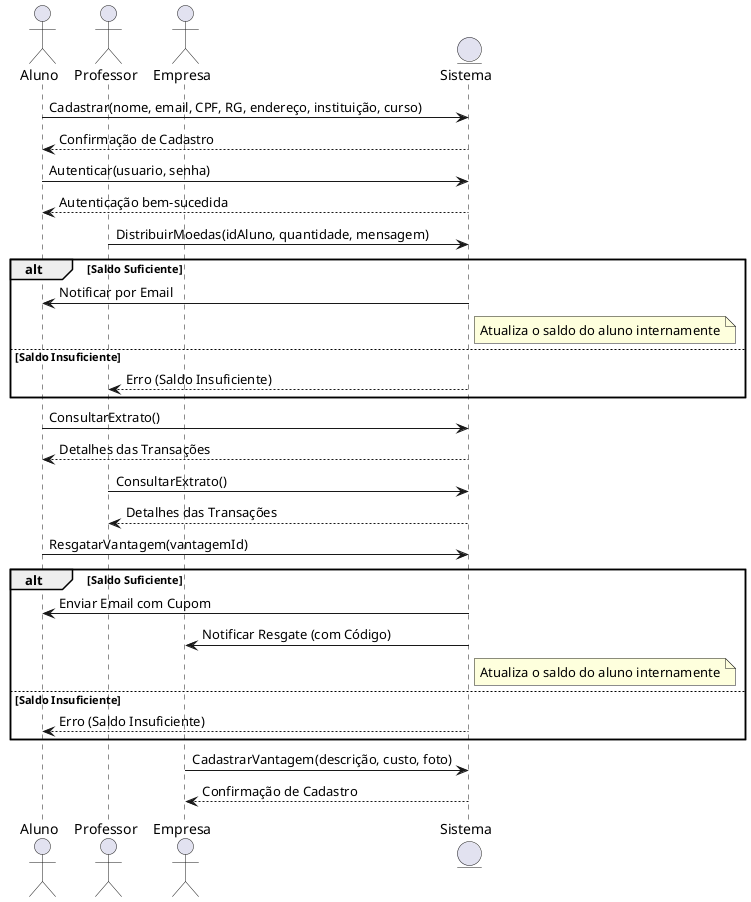@startuml
actor "Aluno" as Aluno
actor "Professor" as Professor
actor "Empresa" as Empresa
entity "Sistema" as Sistema

' Cadastro do aluno
Aluno -> Sistema: Cadastrar(nome, email, CPF, RG, endereço, instituição, curso)
Sistema --> Aluno: Confirmação de Cadastro

' Login no sistema
Aluno -> Sistema: Autenticar(usuario, senha)
Sistema --> Aluno: Autenticação bem-sucedida

' Distribuição de moedas pelo professor
Professor -> Sistema: DistribuirMoedas(idAluno, quantidade, mensagem)
alt Saldo Suficiente
    Sistema -> Aluno: Notificar por Email
    note right of Sistema: Atualiza o saldo do aluno internamente
else Saldo Insuficiente
    Sistema --> Professor: Erro (Saldo Insuficiente)
end

' Consulta de extrato (aluno)
Aluno -> Sistema: ConsultarExtrato()
Sistema --> Aluno: Detalhes das Transações

' Consulta de extrato (professor)
Professor -> Sistema: ConsultarExtrato()
Sistema --> Professor: Detalhes das Transações

' Resgate de vantagens pelo aluno
Aluno -> Sistema: ResgatarVantagem(vantagemId)
alt Saldo Suficiente
    Sistema -> Aluno: Enviar Email com Cupom
    Sistema -> Empresa: Notificar Resgate (com Código)
    note right of Sistema: Atualiza o saldo do aluno internamente
else Saldo Insuficiente
    Sistema --> Aluno: Erro (Saldo Insuficiente)
end

' Cadastro de vantagens pela empresa
Empresa -> Sistema: CadastrarVantagem(descrição, custo, foto)
Sistema --> Empresa: Confirmação de Cadastro
@enduml